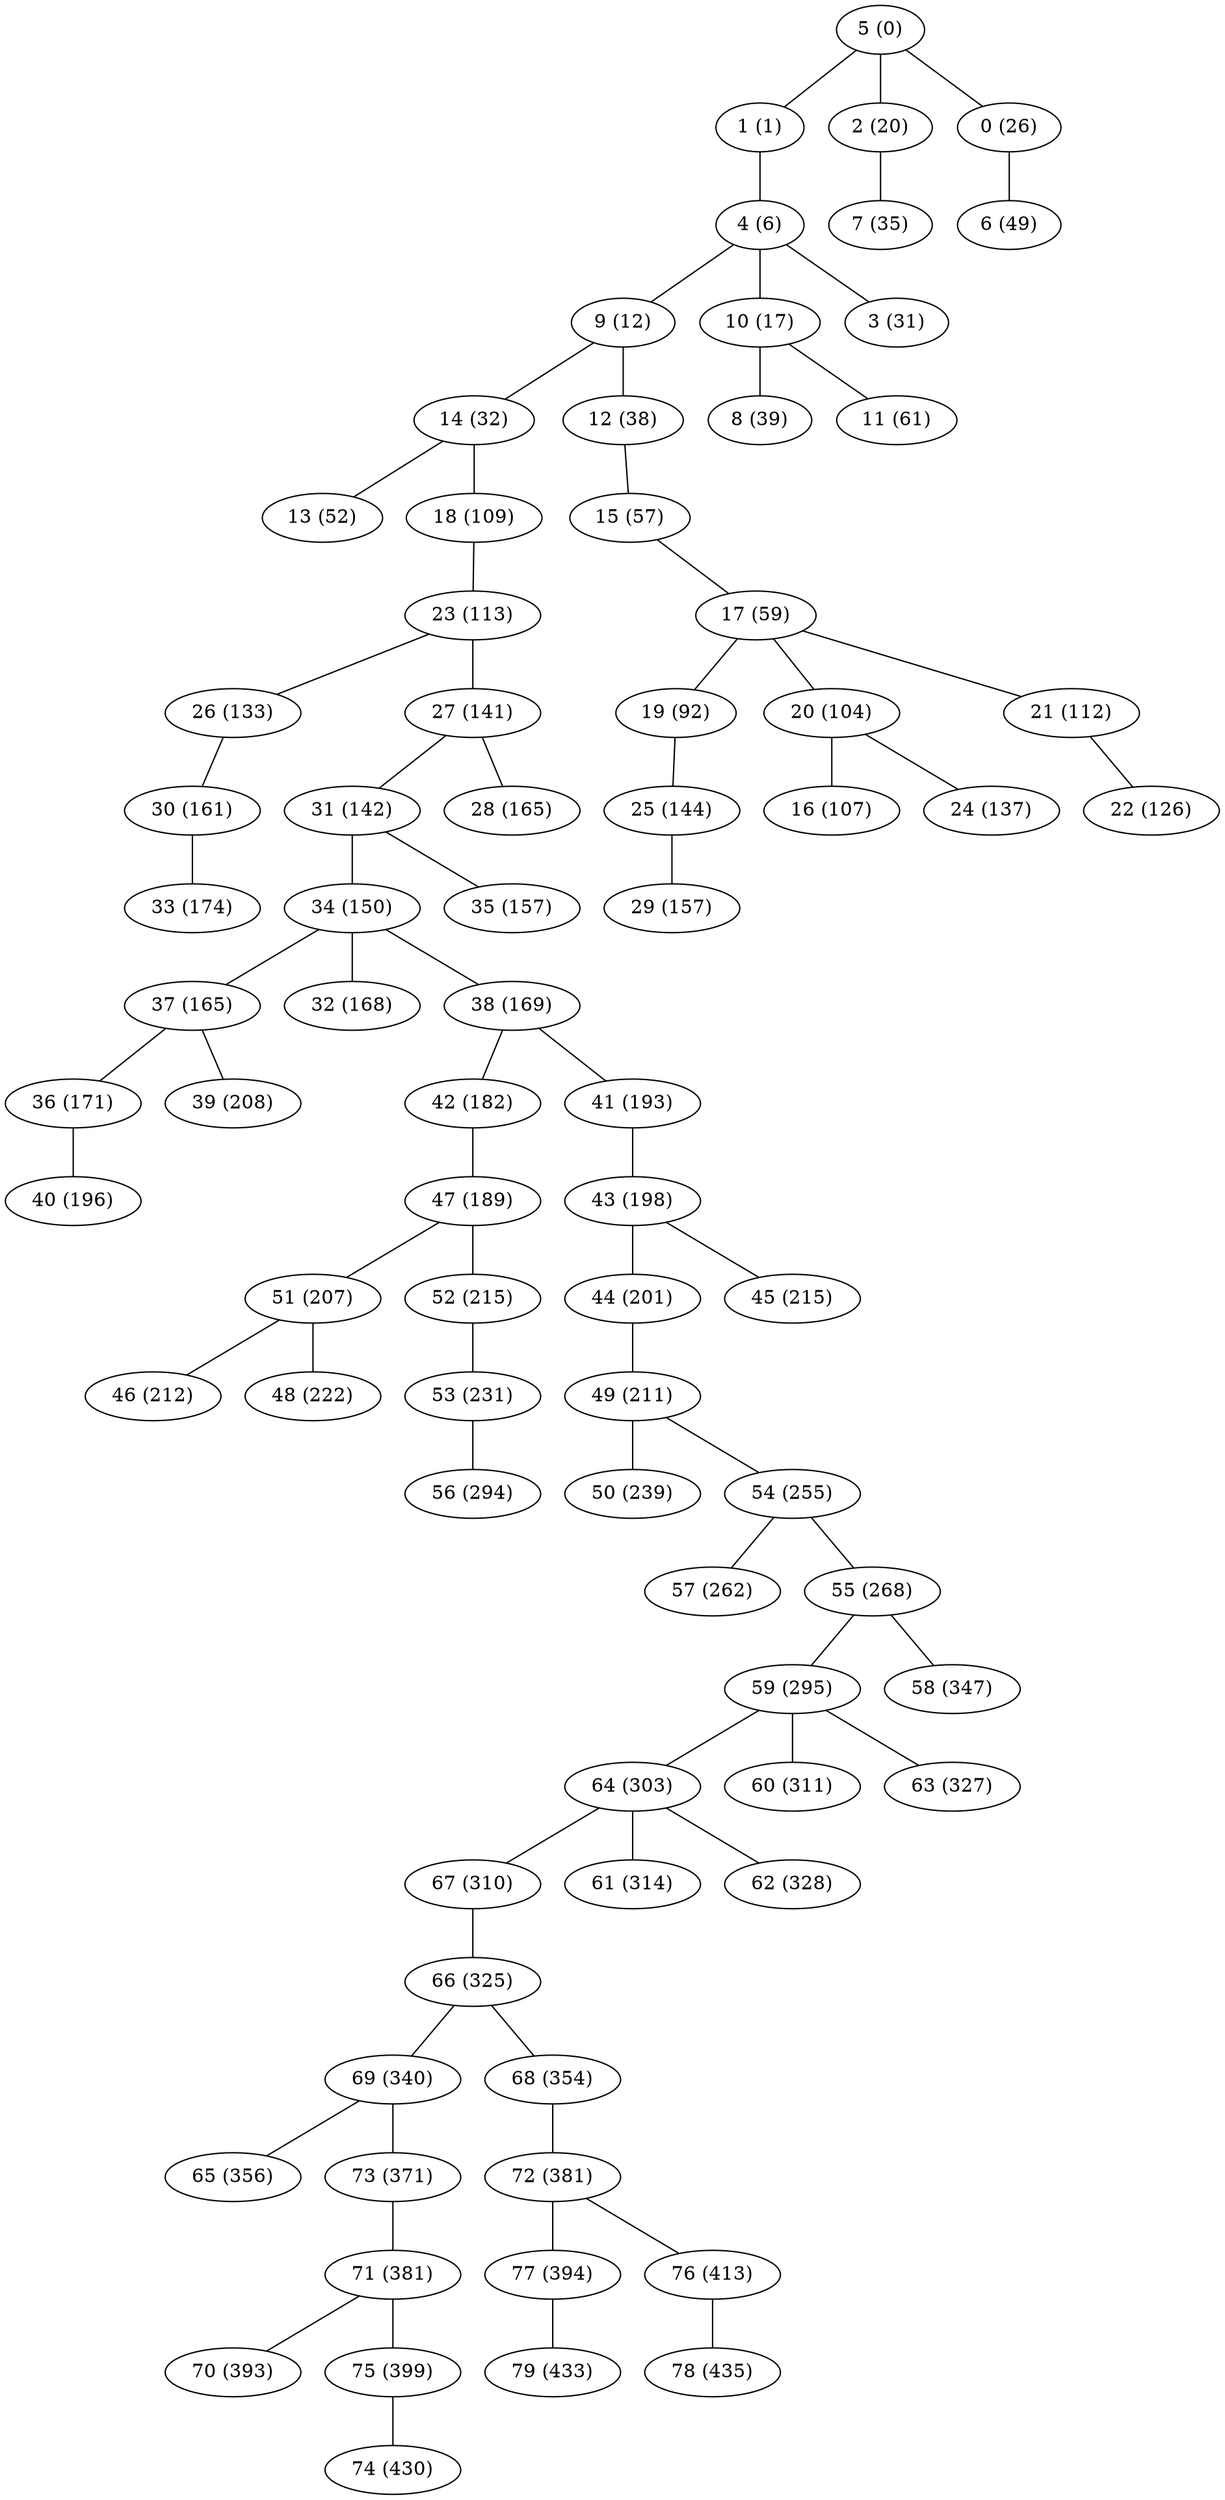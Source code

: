 graph grafoBarabasi_80_7_Dijkstra  {
"5 (0)";
"1 (1)";
"4 (6)";
"9 (12)";
"10 (17)";
"2 (20)";
"0 (26)";
"3 (31)";
"14 (32)";
"7 (35)";
"12 (38)";
"8 (39)";
"6 (49)";
"13 (52)";
"15 (57)";
"17 (59)";
"11 (61)";
"19 (92)";
"20 (104)";
"16 (107)";
"18 (109)";
"21 (112)";
"23 (113)";
"22 (126)";
"26 (133)";
"24 (137)";
"27 (141)";
"31 (142)";
"25 (144)";
"34 (150)";
"29 (157)";
"35 (157)";
"30 (161)";
"37 (165)";
"28 (165)";
"32 (168)";
"38 (169)";
"36 (171)";
"33 (174)";
"42 (182)";
"47 (189)";
"41 (193)";
"40 (196)";
"43 (198)";
"44 (201)";
"51 (207)";
"39 (208)";
"49 (211)";
"46 (212)";
"52 (215)";
"45 (215)";
"48 (222)";
"53 (231)";
"50 (239)";
"54 (255)";
"57 (262)";
"55 (268)";
"56 (294)";
"59 (295)";
"64 (303)";
"67 (310)";
"60 (311)";
"61 (314)";
"66 (325)";
"63 (327)";
"62 (328)";
"69 (340)";
"58 (347)";
"68 (354)";
"65 (356)";
"73 (371)";
"72 (381)";
"71 (381)";
"70 (393)";
"77 (394)";
"75 (399)";
"76 (413)";
"74 (430)";
"79 (433)";
"78 (435)";
"5 (0)" -- "1 (1)";
"1 (1)" -- "4 (6)";
"4 (6)" -- "9 (12)";
"4 (6)" -- "10 (17)";
"5 (0)" -- "2 (20)";
"5 (0)" -- "0 (26)";
"4 (6)" -- "3 (31)";
"9 (12)" -- "14 (32)";
"2 (20)" -- "7 (35)";
"9 (12)" -- "12 (38)";
"10 (17)" -- "8 (39)";
"0 (26)" -- "6 (49)";
"14 (32)" -- "13 (52)";
"12 (38)" -- "15 (57)";
"15 (57)" -- "17 (59)";
"10 (17)" -- "11 (61)";
"17 (59)" -- "19 (92)";
"17 (59)" -- "20 (104)";
"20 (104)" -- "16 (107)";
"14 (32)" -- "18 (109)";
"17 (59)" -- "21 (112)";
"18 (109)" -- "23 (113)";
"21 (112)" -- "22 (126)";
"23 (113)" -- "26 (133)";
"20 (104)" -- "24 (137)";
"23 (113)" -- "27 (141)";
"27 (141)" -- "31 (142)";
"19 (92)" -- "25 (144)";
"31 (142)" -- "34 (150)";
"25 (144)" -- "29 (157)";
"31 (142)" -- "35 (157)";
"26 (133)" -- "30 (161)";
"34 (150)" -- "37 (165)";
"27 (141)" -- "28 (165)";
"34 (150)" -- "32 (168)";
"34 (150)" -- "38 (169)";
"37 (165)" -- "36 (171)";
"30 (161)" -- "33 (174)";
"38 (169)" -- "42 (182)";
"42 (182)" -- "47 (189)";
"38 (169)" -- "41 (193)";
"36 (171)" -- "40 (196)";
"41 (193)" -- "43 (198)";
"43 (198)" -- "44 (201)";
"47 (189)" -- "51 (207)";
"37 (165)" -- "39 (208)";
"44 (201)" -- "49 (211)";
"51 (207)" -- "46 (212)";
"47 (189)" -- "52 (215)";
"43 (198)" -- "45 (215)";
"51 (207)" -- "48 (222)";
"52 (215)" -- "53 (231)";
"49 (211)" -- "50 (239)";
"49 (211)" -- "54 (255)";
"54 (255)" -- "57 (262)";
"54 (255)" -- "55 (268)";
"53 (231)" -- "56 (294)";
"55 (268)" -- "59 (295)";
"59 (295)" -- "64 (303)";
"64 (303)" -- "67 (310)";
"59 (295)" -- "60 (311)";
"64 (303)" -- "61 (314)";
"67 (310)" -- "66 (325)";
"59 (295)" -- "63 (327)";
"64 (303)" -- "62 (328)";
"66 (325)" -- "69 (340)";
"55 (268)" -- "58 (347)";
"66 (325)" -- "68 (354)";
"69 (340)" -- "65 (356)";
"69 (340)" -- "73 (371)";
"68 (354)" -- "72 (381)";
"73 (371)" -- "71 (381)";
"71 (381)" -- "70 (393)";
"72 (381)" -- "77 (394)";
"71 (381)" -- "75 (399)";
"72 (381)" -- "76 (413)";
"75 (399)" -- "74 (430)";
"77 (394)" -- "79 (433)";
"76 (413)" -- "78 (435)";
}